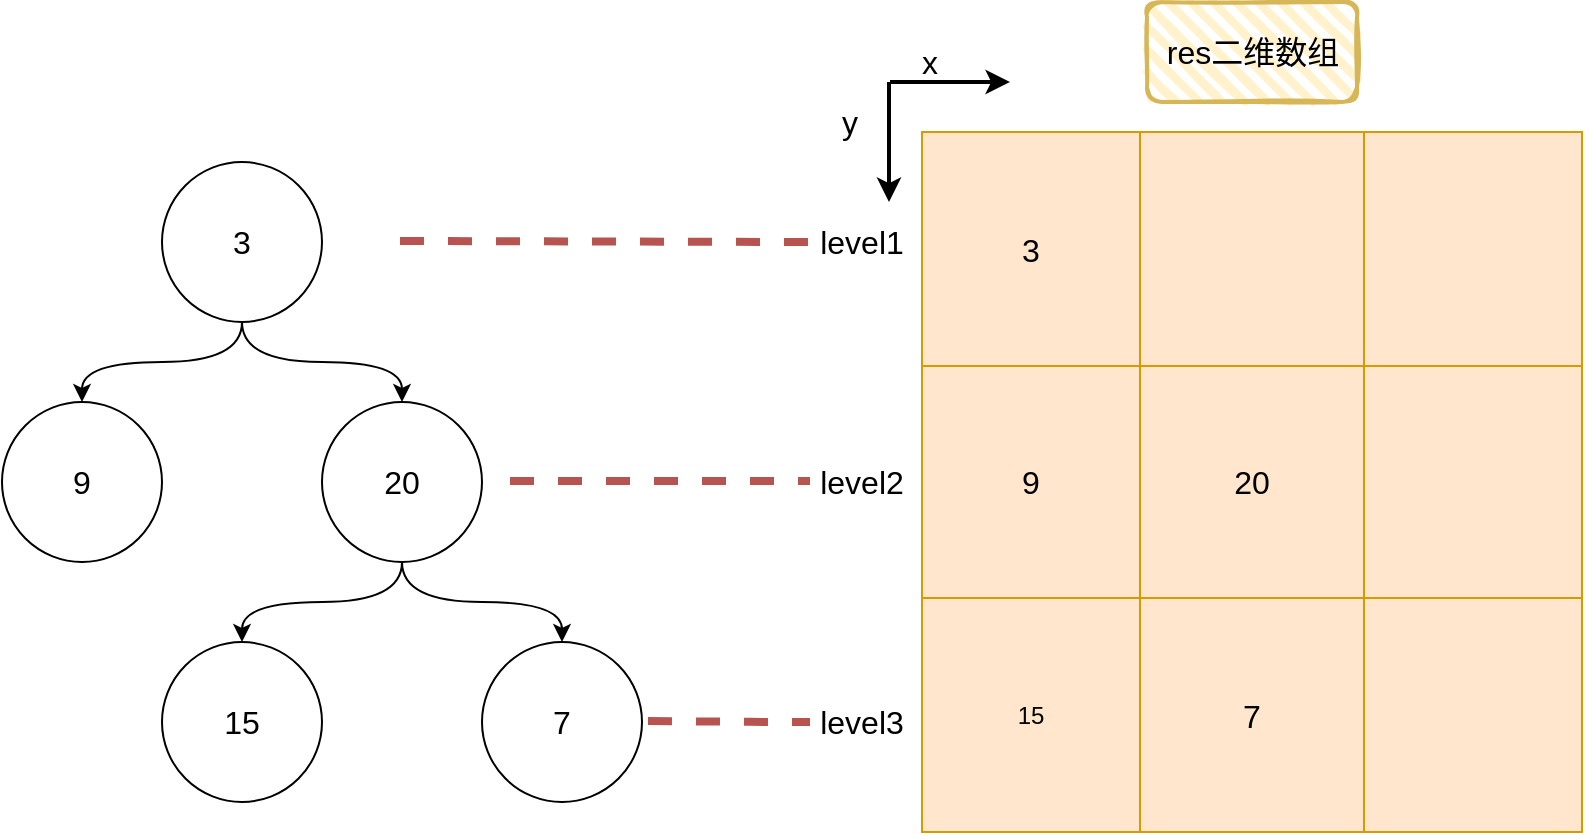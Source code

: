 <mxfile version="14.5.3" type="github">
  <diagram id="6TlhoL8ntNu1iF-87Hd0" name="第 1 页">
    <mxGraphModel dx="870" dy="595" grid="1" gridSize="10" guides="1" tooltips="1" connect="1" arrows="1" fold="1" page="1" pageScale="1" pageWidth="827" pageHeight="1169" math="0" shadow="0">
      <root>
        <mxCell id="0" />
        <mxCell id="1" parent="0" />
        <mxCell id="nTXDeevqYNl3FQQgMFSd-19" style="edgeStyle=orthogonalEdgeStyle;rounded=0;orthogonalLoop=1;jettySize=auto;html=1;exitX=0.5;exitY=1;exitDx=0;exitDy=0;entryX=0.5;entryY=0;entryDx=0;entryDy=0;curved=1;" edge="1" parent="1" source="nTXDeevqYNl3FQQgMFSd-1" target="nTXDeevqYNl3FQQgMFSd-2">
          <mxGeometry relative="1" as="geometry" />
        </mxCell>
        <mxCell id="nTXDeevqYNl3FQQgMFSd-20" style="edgeStyle=orthogonalEdgeStyle;curved=1;rounded=0;orthogonalLoop=1;jettySize=auto;html=1;" edge="1" parent="1" source="nTXDeevqYNl3FQQgMFSd-1" target="nTXDeevqYNl3FQQgMFSd-16">
          <mxGeometry relative="1" as="geometry" />
        </mxCell>
        <mxCell id="nTXDeevqYNl3FQQgMFSd-1" value="&lt;font style=&quot;font-size: 16px&quot;&gt;3&lt;/font&gt;" style="ellipse;whiteSpace=wrap;html=1;aspect=fixed;" vertex="1" parent="1">
          <mxGeometry x="90" y="120" width="80" height="80" as="geometry" />
        </mxCell>
        <mxCell id="nTXDeevqYNl3FQQgMFSd-2" value="&lt;font style=&quot;font-size: 16px&quot;&gt;9&lt;/font&gt;" style="ellipse;whiteSpace=wrap;html=1;aspect=fixed;" vertex="1" parent="1">
          <mxGeometry x="10" y="240" width="80" height="80" as="geometry" />
        </mxCell>
        <mxCell id="nTXDeevqYNl3FQQgMFSd-3" value="" style="shape=table;html=1;whiteSpace=wrap;startSize=0;container=1;collapsible=0;childLayout=tableLayout;fillColor=#ffe6cc;strokeColor=#d79b00;" vertex="1" parent="1">
          <mxGeometry x="470" y="105" width="330" height="350" as="geometry" />
        </mxCell>
        <mxCell id="nTXDeevqYNl3FQQgMFSd-4" value="" style="shape=partialRectangle;html=1;whiteSpace=wrap;collapsible=0;dropTarget=0;pointerEvents=0;fillColor=none;top=0;left=0;bottom=0;right=0;points=[[0,0.5],[1,0.5]];portConstraint=eastwest;" vertex="1" parent="nTXDeevqYNl3FQQgMFSd-3">
          <mxGeometry width="330" height="117" as="geometry" />
        </mxCell>
        <mxCell id="nTXDeevqYNl3FQQgMFSd-5" value="&lt;font style=&quot;font-size: 16px&quot;&gt;3&lt;/font&gt;" style="shape=partialRectangle;html=1;whiteSpace=wrap;connectable=0;fillColor=none;top=0;left=0;bottom=0;right=0;overflow=hidden;" vertex="1" parent="nTXDeevqYNl3FQQgMFSd-4">
          <mxGeometry width="109" height="117" as="geometry" />
        </mxCell>
        <mxCell id="nTXDeevqYNl3FQQgMFSd-6" value="" style="shape=partialRectangle;html=1;whiteSpace=wrap;connectable=0;fillColor=none;top=0;left=0;bottom=0;right=0;overflow=hidden;" vertex="1" parent="nTXDeevqYNl3FQQgMFSd-4">
          <mxGeometry x="109" width="112" height="117" as="geometry" />
        </mxCell>
        <mxCell id="nTXDeevqYNl3FQQgMFSd-7" value="" style="shape=partialRectangle;html=1;whiteSpace=wrap;connectable=0;fillColor=none;top=0;left=0;bottom=0;right=0;overflow=hidden;" vertex="1" parent="nTXDeevqYNl3FQQgMFSd-4">
          <mxGeometry x="221" width="109" height="117" as="geometry" />
        </mxCell>
        <mxCell id="nTXDeevqYNl3FQQgMFSd-8" value="" style="shape=partialRectangle;html=1;whiteSpace=wrap;collapsible=0;dropTarget=0;pointerEvents=0;fillColor=none;top=0;left=0;bottom=0;right=0;points=[[0,0.5],[1,0.5]];portConstraint=eastwest;" vertex="1" parent="nTXDeevqYNl3FQQgMFSd-3">
          <mxGeometry y="117" width="330" height="116" as="geometry" />
        </mxCell>
        <mxCell id="nTXDeevqYNl3FQQgMFSd-9" value="&lt;font style=&quot;font-size: 16px&quot;&gt;9&lt;/font&gt;" style="shape=partialRectangle;html=1;whiteSpace=wrap;connectable=0;fillColor=none;top=0;left=0;bottom=0;right=0;overflow=hidden;" vertex="1" parent="nTXDeevqYNl3FQQgMFSd-8">
          <mxGeometry width="109" height="116" as="geometry" />
        </mxCell>
        <mxCell id="nTXDeevqYNl3FQQgMFSd-10" value="&lt;font style=&quot;font-size: 16px&quot;&gt;20&lt;/font&gt;" style="shape=partialRectangle;html=1;whiteSpace=wrap;connectable=0;fillColor=none;top=0;left=0;bottom=0;right=0;overflow=hidden;" vertex="1" parent="nTXDeevqYNl3FQQgMFSd-8">
          <mxGeometry x="109" width="112" height="116" as="geometry" />
        </mxCell>
        <mxCell id="nTXDeevqYNl3FQQgMFSd-11" value="" style="shape=partialRectangle;html=1;whiteSpace=wrap;connectable=0;fillColor=none;top=0;left=0;bottom=0;right=0;overflow=hidden;" vertex="1" parent="nTXDeevqYNl3FQQgMFSd-8">
          <mxGeometry x="221" width="109" height="116" as="geometry" />
        </mxCell>
        <mxCell id="nTXDeevqYNl3FQQgMFSd-12" value="" style="shape=partialRectangle;html=1;whiteSpace=wrap;collapsible=0;dropTarget=0;pointerEvents=0;fillColor=none;top=0;left=0;bottom=0;right=0;points=[[0,0.5],[1,0.5]];portConstraint=eastwest;" vertex="1" parent="nTXDeevqYNl3FQQgMFSd-3">
          <mxGeometry y="233" width="330" height="117" as="geometry" />
        </mxCell>
        <mxCell id="nTXDeevqYNl3FQQgMFSd-13" value="15" style="shape=partialRectangle;html=1;whiteSpace=wrap;connectable=0;fillColor=none;top=0;left=0;bottom=0;right=0;overflow=hidden;" vertex="1" parent="nTXDeevqYNl3FQQgMFSd-12">
          <mxGeometry width="109" height="117" as="geometry" />
        </mxCell>
        <mxCell id="nTXDeevqYNl3FQQgMFSd-14" value="&lt;font style=&quot;font-size: 16px&quot;&gt;7&lt;/font&gt;" style="shape=partialRectangle;html=1;whiteSpace=wrap;connectable=0;fillColor=none;top=0;left=0;bottom=0;right=0;overflow=hidden;" vertex="1" parent="nTXDeevqYNl3FQQgMFSd-12">
          <mxGeometry x="109" width="112" height="117" as="geometry" />
        </mxCell>
        <mxCell id="nTXDeevqYNl3FQQgMFSd-15" value="" style="shape=partialRectangle;html=1;whiteSpace=wrap;connectable=0;fillColor=none;top=0;left=0;bottom=0;right=0;overflow=hidden;" vertex="1" parent="nTXDeevqYNl3FQQgMFSd-12">
          <mxGeometry x="221" width="109" height="117" as="geometry" />
        </mxCell>
        <mxCell id="nTXDeevqYNl3FQQgMFSd-21" style="edgeStyle=orthogonalEdgeStyle;curved=1;rounded=0;orthogonalLoop=1;jettySize=auto;html=1;entryX=0.5;entryY=0;entryDx=0;entryDy=0;" edge="1" parent="1" source="nTXDeevqYNl3FQQgMFSd-16" target="nTXDeevqYNl3FQQgMFSd-17">
          <mxGeometry relative="1" as="geometry" />
        </mxCell>
        <mxCell id="nTXDeevqYNl3FQQgMFSd-22" style="edgeStyle=orthogonalEdgeStyle;curved=1;rounded=0;orthogonalLoop=1;jettySize=auto;html=1;entryX=0.5;entryY=0;entryDx=0;entryDy=0;" edge="1" parent="1" source="nTXDeevqYNl3FQQgMFSd-16" target="nTXDeevqYNl3FQQgMFSd-18">
          <mxGeometry relative="1" as="geometry" />
        </mxCell>
        <mxCell id="nTXDeevqYNl3FQQgMFSd-16" value="&lt;font style=&quot;font-size: 16px&quot;&gt;20&lt;/font&gt;" style="ellipse;whiteSpace=wrap;html=1;aspect=fixed;" vertex="1" parent="1">
          <mxGeometry x="170" y="240" width="80" height="80" as="geometry" />
        </mxCell>
        <mxCell id="nTXDeevqYNl3FQQgMFSd-17" value="&lt;font style=&quot;font-size: 16px&quot;&gt;15&lt;/font&gt;" style="ellipse;whiteSpace=wrap;html=1;aspect=fixed;" vertex="1" parent="1">
          <mxGeometry x="90" y="360" width="80" height="80" as="geometry" />
        </mxCell>
        <mxCell id="nTXDeevqYNl3FQQgMFSd-18" value="&lt;font style=&quot;font-size: 16px&quot;&gt;7&lt;/font&gt;" style="ellipse;whiteSpace=wrap;html=1;aspect=fixed;" vertex="1" parent="1">
          <mxGeometry x="250" y="360" width="80" height="80" as="geometry" />
        </mxCell>
        <mxCell id="nTXDeevqYNl3FQQgMFSd-28" value="" style="endArrow=none;dashed=1;html=1;strokeWidth=4;fillColor=#f8cecc;strokeColor=#b85450;" edge="1" parent="1">
          <mxGeometry width="50" height="50" relative="1" as="geometry">
            <mxPoint x="209" y="159.5" as="sourcePoint" />
            <mxPoint x="414" y="160" as="targetPoint" />
          </mxGeometry>
        </mxCell>
        <mxCell id="nTXDeevqYNl3FQQgMFSd-29" value="" style="group" vertex="1" connectable="0" parent="1">
          <mxGeometry x="414" y="60" width="100" height="80" as="geometry" />
        </mxCell>
        <mxCell id="nTXDeevqYNl3FQQgMFSd-23" value="" style="endArrow=classic;html=1;strokeWidth=2;" edge="1" parent="nTXDeevqYNl3FQQgMFSd-29">
          <mxGeometry width="50" height="50" relative="1" as="geometry">
            <mxPoint x="40" y="20" as="sourcePoint" />
            <mxPoint x="100" y="20" as="targetPoint" />
          </mxGeometry>
        </mxCell>
        <mxCell id="nTXDeevqYNl3FQQgMFSd-24" value="" style="endArrow=classic;html=1;strokeWidth=2;" edge="1" parent="nTXDeevqYNl3FQQgMFSd-29">
          <mxGeometry width="50" height="50" relative="1" as="geometry">
            <mxPoint x="39.5" y="20" as="sourcePoint" />
            <mxPoint x="39.5" y="80" as="targetPoint" />
          </mxGeometry>
        </mxCell>
        <mxCell id="nTXDeevqYNl3FQQgMFSd-25" value="&lt;font style=&quot;font-size: 16px&quot;&gt;x&lt;/font&gt;" style="text;html=1;strokeColor=none;fillColor=none;align=center;verticalAlign=middle;whiteSpace=wrap;rounded=0;" vertex="1" parent="nTXDeevqYNl3FQQgMFSd-29">
          <mxGeometry x="40" width="40" height="20" as="geometry" />
        </mxCell>
        <mxCell id="nTXDeevqYNl3FQQgMFSd-26" value="&lt;font style=&quot;font-size: 16px&quot;&gt;y&lt;/font&gt;" style="text;html=1;strokeColor=none;fillColor=none;align=center;verticalAlign=middle;whiteSpace=wrap;rounded=0;" vertex="1" parent="nTXDeevqYNl3FQQgMFSd-29">
          <mxGeometry y="30" width="40" height="20" as="geometry" />
        </mxCell>
        <mxCell id="nTXDeevqYNl3FQQgMFSd-32" value="" style="endArrow=none;dashed=1;html=1;strokeWidth=4;fillColor=#f8cecc;strokeColor=#b85450;" edge="1" parent="1">
          <mxGeometry width="50" height="50" relative="1" as="geometry">
            <mxPoint x="264" y="279.5" as="sourcePoint" />
            <mxPoint x="414" y="279.5" as="targetPoint" />
          </mxGeometry>
        </mxCell>
        <mxCell id="nTXDeevqYNl3FQQgMFSd-33" value="" style="endArrow=none;dashed=1;html=1;strokeWidth=4;fillColor=#f8cecc;strokeColor=#b85450;" edge="1" parent="1">
          <mxGeometry width="50" height="50" relative="1" as="geometry">
            <mxPoint x="333" y="399.5" as="sourcePoint" />
            <mxPoint x="414" y="400" as="targetPoint" />
            <Array as="points">
              <mxPoint x="394" y="400" />
            </Array>
          </mxGeometry>
        </mxCell>
        <mxCell id="nTXDeevqYNl3FQQgMFSd-34" value="&lt;font style=&quot;font-size: 16px&quot;&gt;level1&lt;/font&gt;" style="text;html=1;strokeColor=none;fillColor=none;align=center;verticalAlign=middle;whiteSpace=wrap;rounded=0;" vertex="1" parent="1">
          <mxGeometry x="420" y="150" width="40" height="20" as="geometry" />
        </mxCell>
        <mxCell id="nTXDeevqYNl3FQQgMFSd-35" value="&lt;font style=&quot;font-size: 16px&quot;&gt;level2&lt;/font&gt;" style="text;html=1;strokeColor=none;fillColor=none;align=center;verticalAlign=middle;whiteSpace=wrap;rounded=0;" vertex="1" parent="1">
          <mxGeometry x="420" y="270" width="40" height="20" as="geometry" />
        </mxCell>
        <mxCell id="nTXDeevqYNl3FQQgMFSd-36" value="&lt;font style=&quot;font-size: 16px&quot;&gt;level3&lt;/font&gt;" style="text;html=1;strokeColor=none;fillColor=none;align=center;verticalAlign=middle;whiteSpace=wrap;rounded=0;" vertex="1" parent="1">
          <mxGeometry x="420" y="390" width="40" height="20" as="geometry" />
        </mxCell>
        <mxCell id="nTXDeevqYNl3FQQgMFSd-37" value="&lt;font style=&quot;font-size: 16px&quot;&gt;res二维数组&lt;/font&gt;" style="rounded=1;whiteSpace=wrap;html=1;strokeWidth=2;fillWeight=4;hachureGap=8;hachureAngle=45;fillColor=#fff2cc;sketch=1;strokeColor=#d6b656;" vertex="1" parent="1">
          <mxGeometry x="582.5" y="40" width="105" height="50" as="geometry" />
        </mxCell>
      </root>
    </mxGraphModel>
  </diagram>
</mxfile>
